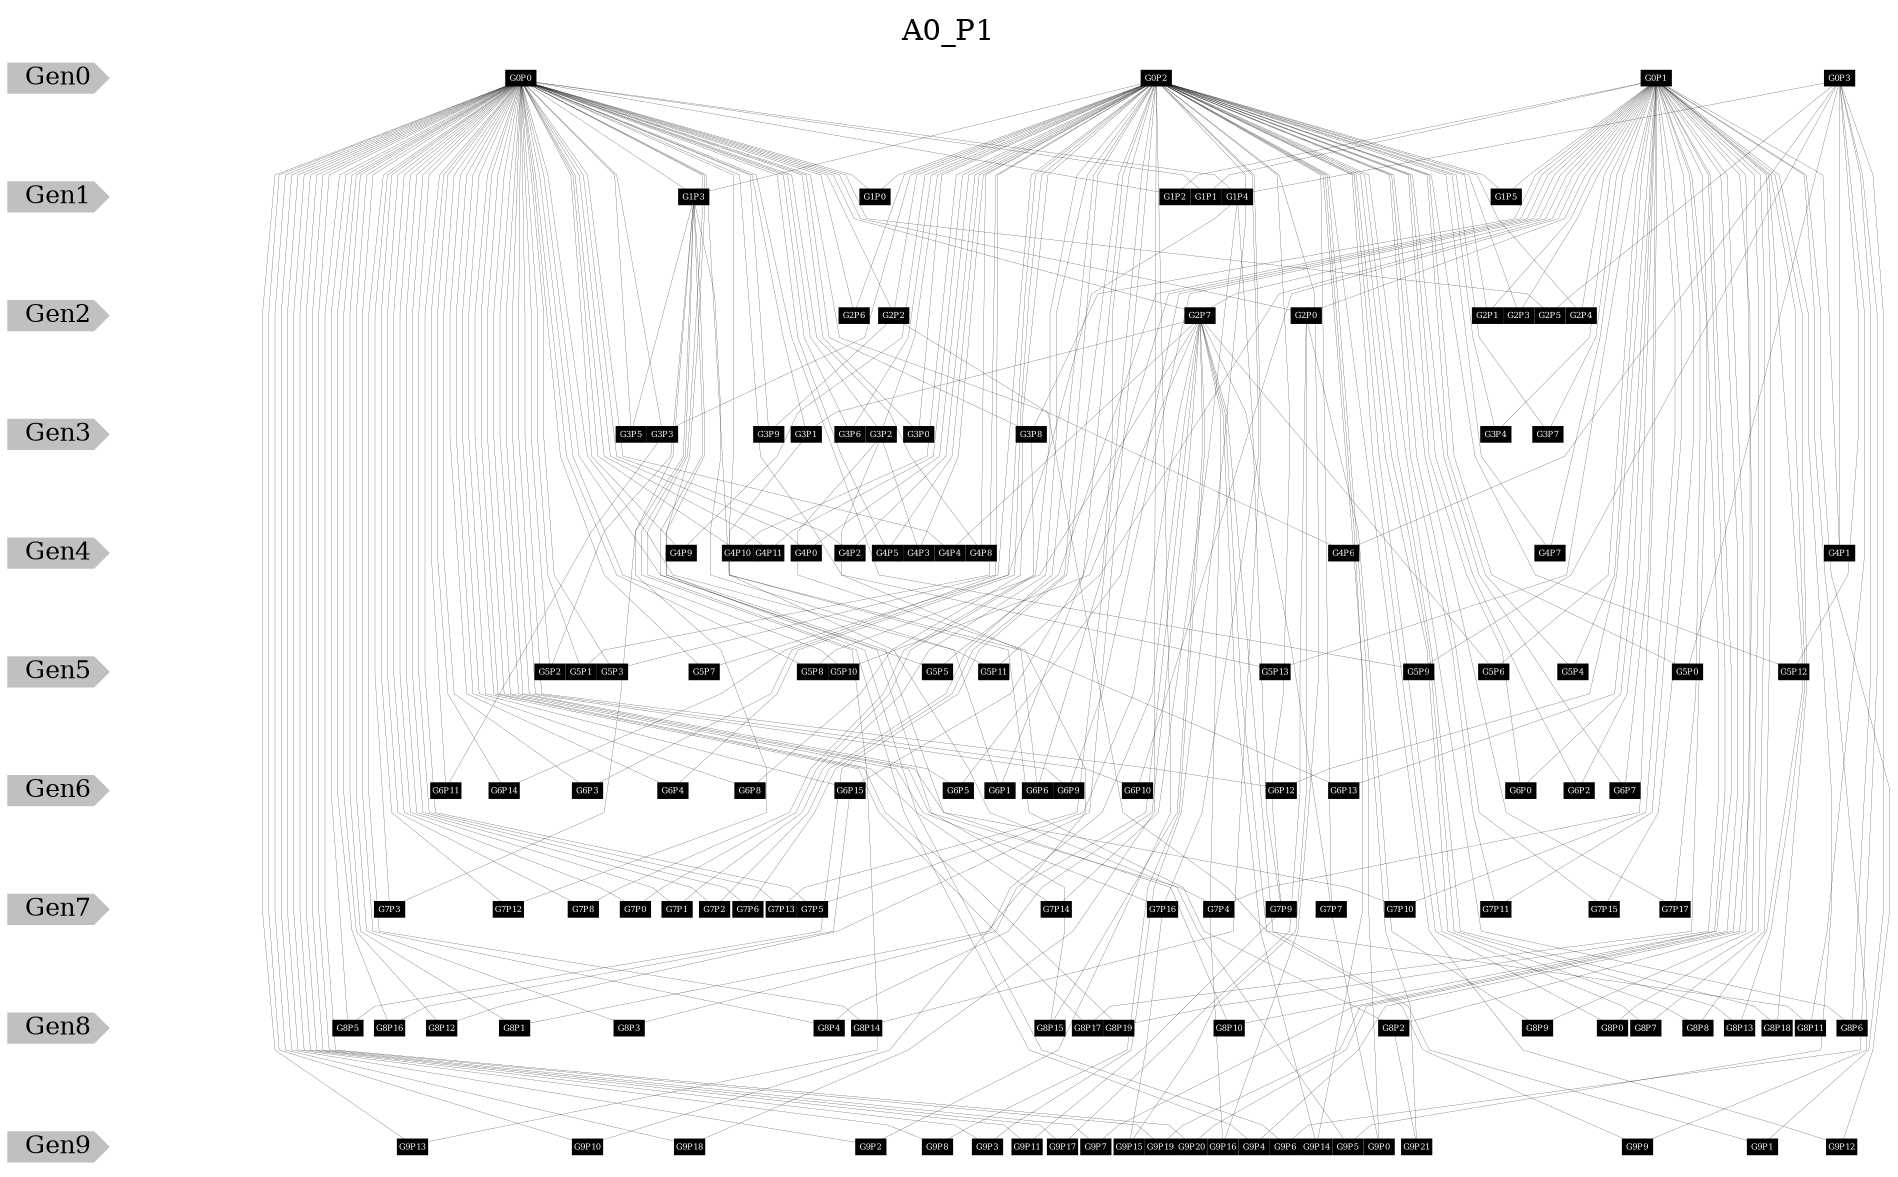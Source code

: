 graph A0_P1 {
    label = A0_P1;
    labelloc=tp; rankdir=TD;graph [splines=polyline, nodesep=0.01, ranksep=0.5];node[color=black style=filled shape=box fontcolor=white fixedsize=true width=.2 height=.1 fontsize=4];edge[penwidth=.1];
    subgraph Generations {
        node[color=grey style=filled fontsize=12 shape=cds fontcolor=black fixedsize=false];edge[style=invis]
        Gen0 -- Gen1 -- Gen2 -- Gen3 -- Gen4 -- Gen5 -- Gen6 -- Gen7 -- Gen8 -- Gen9;
    }
    {rank=same;Gen0;G0P0;G0P1;G0P2;G0P3;}
    {rank=same;Gen1;G1P0;G1P1;G1P2;G1P3;G1P4;G1P5;}
    {rank=same;Gen2;G2P0;G2P1;G2P2;G2P3;G2P4;G2P5;G2P6;G2P7;}
    {rank=same;Gen3;G3P0;G3P1;G3P2;G3P3;G3P4;G3P5;G3P6;G3P7;G3P8;G3P9;}
    {rank=same;Gen4;G4P0;G4P1;G4P2;G4P3;G4P4;G4P5;G4P6;G4P7;G4P8;G4P9;G4P10;G4P11;}
    {rank=same;Gen5;G5P0;G5P1;G5P2;G5P3;G5P4;G5P5;G5P6;G5P7;G5P8;G5P9;G5P10;G5P11;G5P12;G5P13;}
    {rank=same;Gen6;G6P0;G6P1;G6P2;G6P3;G6P4;G6P5;G6P6;G6P7;G6P8;G6P9;G6P10;G6P11;G6P12;G6P13;G6P14;G6P15;}
    {rank=same;Gen7;G7P0;G7P1;G7P2;G7P3;G7P4;G7P5;G7P6;G7P7;G7P8;G7P9;G7P10;G7P11;G7P12;G7P13;G7P14;G7P15;G7P16;G7P17;}
    {rank=same;Gen8;G8P0;G8P1;G8P2;G8P3;G8P4;G8P5;G8P6;G8P7;G8P8;G8P9;G8P10;G8P11;G8P12;G8P13;G8P14;G8P15;G8P16;G8P17;G8P18;G8P19;}
    {rank=same;Gen9;G9P0;G9P1;G9P2;G9P3;G9P4;G9P5;G9P6;G9P7;G9P8;G9P9;G9P10;G9P11;G9P12;G9P13;G9P14;G9P15;G9P16;G9P17;G9P18;G9P19;G9P20;G9P21;}
    G0P0 -- G1P0;
    G0P0 -- G1P1;
    G0P0 -- G1P2;
    G0P0 -- G1P3;
    G0P0 -- G1P4;
    G0P0 -- G2P0;
    G0P0 -- G2P2;
    G0P0 -- G2P5;
    G0P0 -- G2P6;
    G0P0 -- G2P7;
    G0P0 -- G3P0;
    G0P0 -- G3P1;
    G0P0 -- G3P2;
    G0P0 -- G3P3;
    G0P0 -- G3P5;
    G0P0 -- G3P6;
    G0P0 -- G3P8;
    G0P0 -- G3P9;
    G0P0 -- G4P0;
    G0P0 -- G4P2;
    G0P0 -- G4P4;
    G0P0 -- G4P5;
    G0P0 -- G4P6;
    G0P0 -- G4P8;
    G0P0 -- G4P9;
    G0P0 -- G4P10;
    G0P0 -- G4P11;
    G0P0 -- G5P1;
    G0P0 -- G5P2;
    G0P0 -- G5P3;
    G0P0 -- G5P5;
    G0P0 -- G5P7;
    G0P0 -- G5P8;
    G0P0 -- G5P9;
    G0P0 -- G5P10;
    G0P0 -- G5P11;
    G0P0 -- G6P3;
    G0P0 -- G6P4;
    G0P0 -- G6P5;
    G0P0 -- G6P8;
    G0P0 -- G6P9;
    G0P0 -- G6P10;
    G0P0 -- G6P11;
    G0P0 -- G6P12;
    G0P0 -- G6P13;
    G0P0 -- G6P14;
    G0P0 -- G6P15;
    G0P0 -- G7P0;
    G0P0 -- G7P1;
    G0P0 -- G7P2;
    G0P0 -- G7P3;
    G0P0 -- G7P4;
    G0P0 -- G7P5;
    G0P0 -- G7P6;
    G0P0 -- G7P8;
    G0P0 -- G7P10;
    G0P0 -- G7P12;
    G0P0 -- G7P13;
    G0P0 -- G7P14;
    G0P0 -- G7P16;
    G0P0 -- G8P1;
    G0P0 -- G8P2;
    G0P0 -- G8P3;
    G0P0 -- G8P4;
    G0P0 -- G8P5;
    G0P0 -- G8P12;
    G0P0 -- G8P14;
    G0P0 -- G8P16;
    G0P0 -- G8P17;
    G0P0 -- G8P19;
    G0P0 -- G9P2;
    G0P0 -- G9P3;
    G0P0 -- G9P4;
    G0P0 -- G9P5;
    G0P0 -- G9P6;
    G0P0 -- G9P7;
    G0P0 -- G9P8;
    G0P0 -- G9P10;
    G0P0 -- G9P11;
    G0P0 -- G9P13;
    G0P0 -- G9P17;
    G0P0 -- G9P18;
    G0P0 -- G9P19;
    G0P0 -- G9P20;
    G0P1 -- G1P1;
    G0P1 -- G1P2;
    G0P1 -- G1P5;
    G0P1 -- G2P0;
    G0P1 -- G2P1;
    G0P1 -- G2P3;
    G0P1 -- G2P4;
    G0P1 -- G2P7;
    G0P1 -- G3P4;
    G0P1 -- G3P7;
    G0P1 -- G3P8;
    G0P1 -- G4P1;
    G0P1 -- G4P7;
    G0P1 -- G5P4;
    G0P1 -- G5P5;
    G0P1 -- G5P6;
    G0P1 -- G5P11;
    G0P1 -- G5P13;
    G0P1 -- G6P0;
    G0P1 -- G6P2;
    G0P1 -- G6P5;
    G0P1 -- G6P7;
    G0P1 -- G6P9;
    G0P1 -- G6P10;
    G0P1 -- G6P12;
    G0P1 -- G6P13;
    G0P1 -- G6P15;
    G0P1 -- G7P4;
    G0P1 -- G7P10;
    G0P1 -- G7P11;
    G0P1 -- G7P15;
    G0P1 -- G7P17;
    G0P1 -- G8P0;
    G0P1 -- G8P2;
    G0P1 -- G8P7;
    G0P1 -- G8P8;
    G0P1 -- G8P9;
    G0P1 -- G8P10;
    G0P1 -- G8P13;
    G0P1 -- G8P17;
    G0P1 -- G8P18;
    G0P1 -- G8P19;
    G0P1 -- G9P4;
    G0P1 -- G9P5;
    G0P1 -- G9P7;
    G0P1 -- G9P9;
    G0P1 -- G9P12;
    G0P1 -- G9P19;
    G0P1 -- G9P20;
    G0P2 -- G1P0;
    G0P2 -- G1P3;
    G0P2 -- G1P5;
    G0P2 -- G2P1;
    G0P2 -- G2P2;
    G0P2 -- G2P3;
    G0P2 -- G2P4;
    G0P2 -- G2P6;
    G0P2 -- G3P0;
    G0P2 -- G3P2;
    G0P2 -- G3P3;
    G0P2 -- G3P4;
    G0P2 -- G3P6;
    G0P2 -- G3P7;
    G0P2 -- G4P0;
    G0P2 -- G4P2;
    G0P2 -- G4P3;
    G0P2 -- G4P5;
    G0P2 -- G4P7;
    G0P2 -- G4P8;
    G0P2 -- G4P9;
    G0P2 -- G4P10;
    G0P2 -- G4P11;
    G0P2 -- G5P0;
    G0P2 -- G5P1;
    G0P2 -- G5P3;
    G0P2 -- G5P4;
    G0P2 -- G5P12;
    G0P2 -- G6P0;
    G0P2 -- G6P1;
    G0P2 -- G6P2;
    G0P2 -- G6P3;
    G0P2 -- G6P4;
    G0P2 -- G6P6;
    G0P2 -- G6P7;
    G0P2 -- G6P8;
    G0P2 -- G6P14;
    G0P2 -- G7P0;
    G0P2 -- G7P1;
    G0P2 -- G7P2;
    G0P2 -- G7P6;
    G0P2 -- G7P7;
    G0P2 -- G7P9;
    G0P2 -- G7P11;
    G0P2 -- G7P13;
    G0P2 -- G7P15;
    G0P2 -- G7P16;
    G0P2 -- G7P17;
    G0P2 -- G8P0;
    G0P2 -- G8P5;
    G0P2 -- G8P6;
    G0P2 -- G8P7;
    G0P2 -- G8P8;
    G0P2 -- G8P12;
    G0P2 -- G8P13;
    G0P2 -- G8P14;
    G0P2 -- G8P18;
    G0P2 -- G9P0;
    G0P2 -- G9P2;
    G0P2 -- G9P3;
    G0P2 -- G9P12;
    G0P2 -- G9P14;
    G0P2 -- G9P16;
    G0P2 -- G9P18;
    G0P2 -- G9P21;
    G0P3 -- G1P4;
    G0P3 -- G2P5;
    G0P3 -- G4P1;
    G0P3 -- G4P6;
    G0P3 -- G5P0;
    G0P3 -- G5P9;
    G0P3 -- G5P12;
    G0P3 -- G8P6;
    G0P3 -- G8P11;
    G0P3 -- G9P1;
    G0P3 -- G9P6;
    G1P3 -- G3P5;
    G1P3 -- G5P2;
    G1P3 -- G6P1;
    G1P3 -- G7P3;
    G1P3 -- G7P12;
    G1P3 -- G8P10;
    G1P3 -- G8P15;
    G1P3 -- G9P13;
    G1P4 -- G5P7;
    G1P4 -- G7P9;
    G1P4 -- G7P14;
    G2P0 -- G8P9;
    G2P0 -- G9P15;
    G2P0 -- G9P17;
    G2P2 -- G3P9;
    G2P2 -- G8P11;
    G2P7 -- G3P1;
    G2P7 -- G4P4;
    G2P7 -- G5P6;
    G2P7 -- G5P8;
    G2P7 -- G5P10;
    G2P7 -- G7P5;
    G2P7 -- G7P7;
    G2P7 -- G8P1;
    G2P7 -- G8P3;
    G2P7 -- G8P4;
    G2P7 -- G8P15;
    G2P7 -- G9P1;
    G2P7 -- G9P8;
    G2P7 -- G9P9;
    G2P7 -- G9P14;
    G2P7 -- G9P16;
    G3P1 -- G6P6;
    G3P2 -- G4P3;
    G3P2 -- G5P13;
    G3P2 -- G9P10;
    G3P3 -- G6P11;
    G3P8 -- G7P8;
    G6P15 -- G8P16;
    G7P7 -- G9P0;
    G7P9 -- G9P11;
    G7P16 -- G9P15;
    G8P2 -- G9P21;
}
